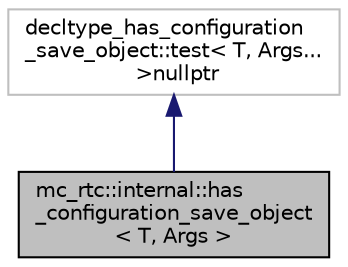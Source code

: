digraph "mc_rtc::internal::has_configuration_save_object&lt; T, Args &gt;"
{
 // INTERACTIVE_SVG=YES
  edge [fontname="Helvetica",fontsize="10",labelfontname="Helvetica",labelfontsize="10"];
  node [fontname="Helvetica",fontsize="10",shape=record];
  Node2 [label="mc_rtc::internal::has\l_configuration_save_object\l\< T, Args \>",height=0.2,width=0.4,color="black", fillcolor="grey75", style="filled", fontcolor="black"];
  Node3 -> Node2 [dir="back",color="midnightblue",fontsize="10",style="solid",fontname="Helvetica"];
  Node3 [label="decltype_has_configuration\l_save_object::test\< T, Args...\l \>nullptr",height=0.2,width=0.4,color="grey75", fillcolor="white", style="filled"];
}
